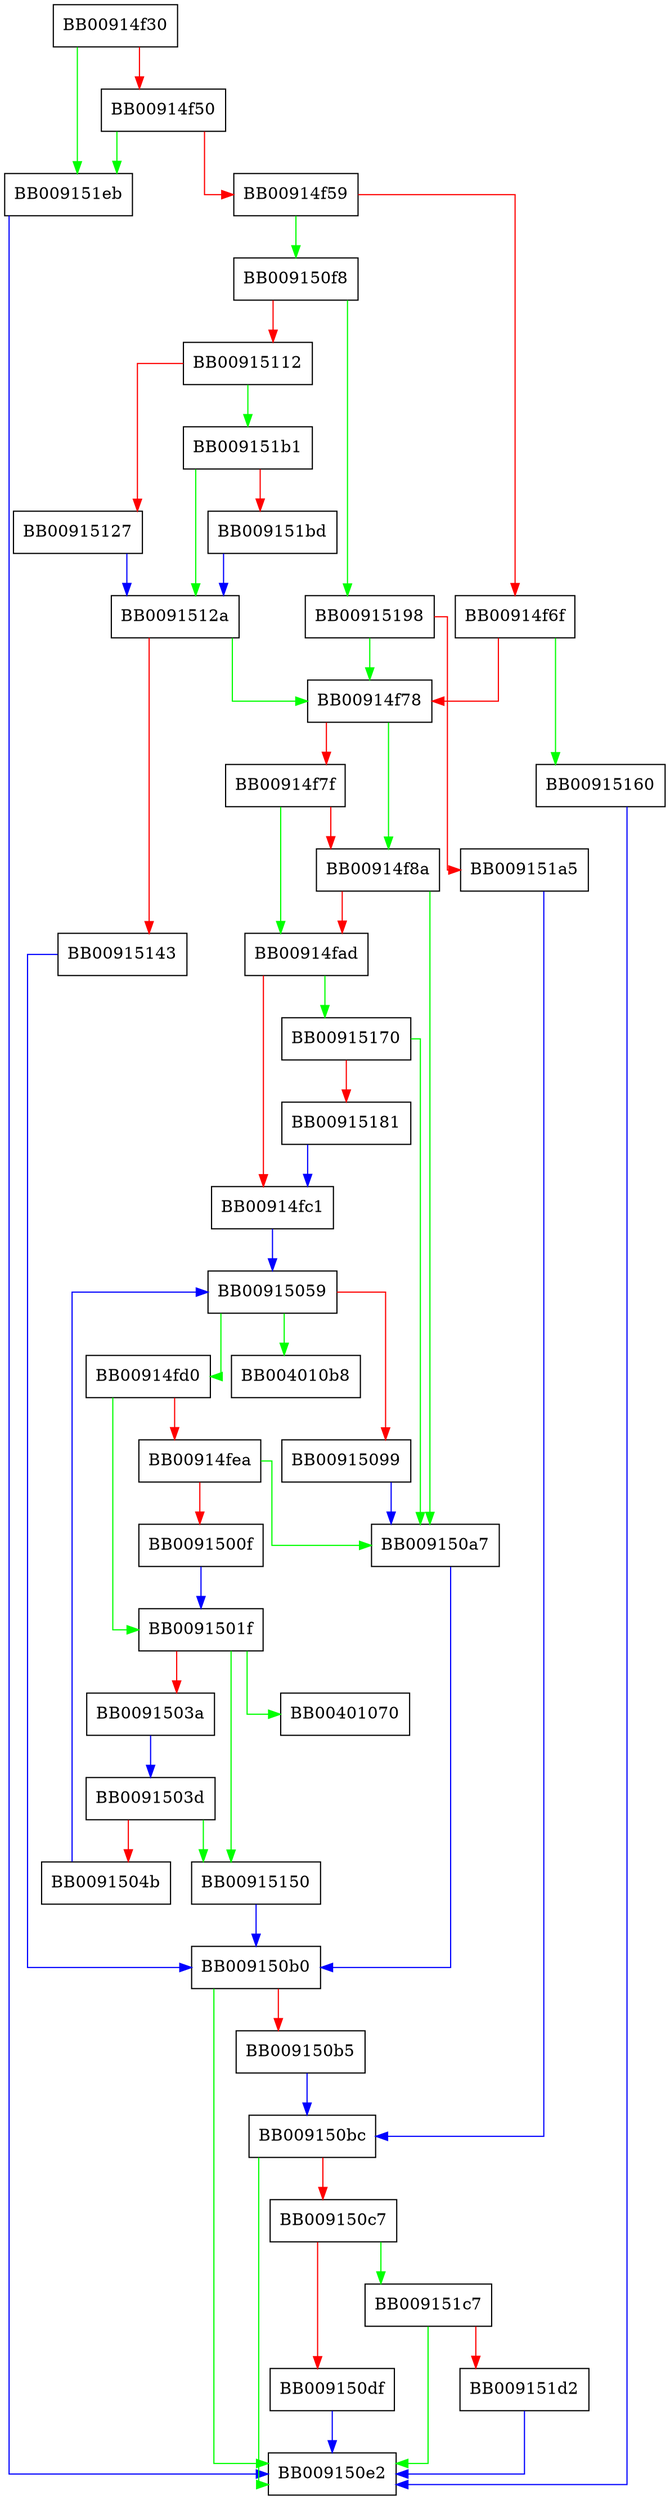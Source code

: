 digraph getdelim {
  node [shape="box"];
  graph [splines=ortho];
  BB00914f30 -> BB009151eb [color="green"];
  BB00914f30 -> BB00914f50 [color="red"];
  BB00914f50 -> BB009151eb [color="green"];
  BB00914f50 -> BB00914f59 [color="red"];
  BB00914f59 -> BB009150f8 [color="green"];
  BB00914f59 -> BB00914f6f [color="red"];
  BB00914f6f -> BB00915160 [color="green"];
  BB00914f6f -> BB00914f78 [color="red"];
  BB00914f78 -> BB00914f8a [color="green"];
  BB00914f78 -> BB00914f7f [color="red"];
  BB00914f7f -> BB00914fad [color="green"];
  BB00914f7f -> BB00914f8a [color="red"];
  BB00914f8a -> BB009150a7 [color="green"];
  BB00914f8a -> BB00914fad [color="red"];
  BB00914fad -> BB00915170 [color="green"];
  BB00914fad -> BB00914fc1 [color="red"];
  BB00914fc1 -> BB00915059 [color="blue"];
  BB00914fd0 -> BB0091501f [color="green"];
  BB00914fd0 -> BB00914fea [color="red"];
  BB00914fea -> BB009150a7 [color="green"];
  BB00914fea -> BB0091500f [color="red"];
  BB0091500f -> BB0091501f [color="blue"];
  BB0091501f -> BB00401070 [color="green"];
  BB0091501f -> BB00915150 [color="green"];
  BB0091501f -> BB0091503a [color="red"];
  BB0091503a -> BB0091503d [color="blue"];
  BB0091503d -> BB00915150 [color="green"];
  BB0091503d -> BB0091504b [color="red"];
  BB0091504b -> BB00915059 [color="blue"];
  BB00915059 -> BB004010b8 [color="green"];
  BB00915059 -> BB00914fd0 [color="green"];
  BB00915059 -> BB00915099 [color="red"];
  BB00915099 -> BB009150a7 [color="blue"];
  BB009150a7 -> BB009150b0 [color="blue"];
  BB009150b0 -> BB009150e2 [color="green"];
  BB009150b0 -> BB009150b5 [color="red"];
  BB009150b5 -> BB009150bc [color="blue"];
  BB009150bc -> BB009150e2 [color="green"];
  BB009150bc -> BB009150c7 [color="red"];
  BB009150c7 -> BB009151c7 [color="green"];
  BB009150c7 -> BB009150df [color="red"];
  BB009150df -> BB009150e2 [color="blue"];
  BB009150f8 -> BB00915198 [color="green"];
  BB009150f8 -> BB00915112 [color="red"];
  BB00915112 -> BB009151b1 [color="green"];
  BB00915112 -> BB00915127 [color="red"];
  BB00915127 -> BB0091512a [color="blue"];
  BB0091512a -> BB00914f78 [color="green"];
  BB0091512a -> BB00915143 [color="red"];
  BB00915143 -> BB009150b0 [color="blue"];
  BB00915150 -> BB009150b0 [color="blue"];
  BB00915160 -> BB009150e2 [color="blue"];
  BB00915170 -> BB009150a7 [color="green"];
  BB00915170 -> BB00915181 [color="red"];
  BB00915181 -> BB00914fc1 [color="blue"];
  BB00915198 -> BB00914f78 [color="green"];
  BB00915198 -> BB009151a5 [color="red"];
  BB009151a5 -> BB009150bc [color="blue"];
  BB009151b1 -> BB0091512a [color="green"];
  BB009151b1 -> BB009151bd [color="red"];
  BB009151bd -> BB0091512a [color="blue"];
  BB009151c7 -> BB009150e2 [color="green"];
  BB009151c7 -> BB009151d2 [color="red"];
  BB009151d2 -> BB009150e2 [color="blue"];
  BB009151eb -> BB009150e2 [color="blue"];
}